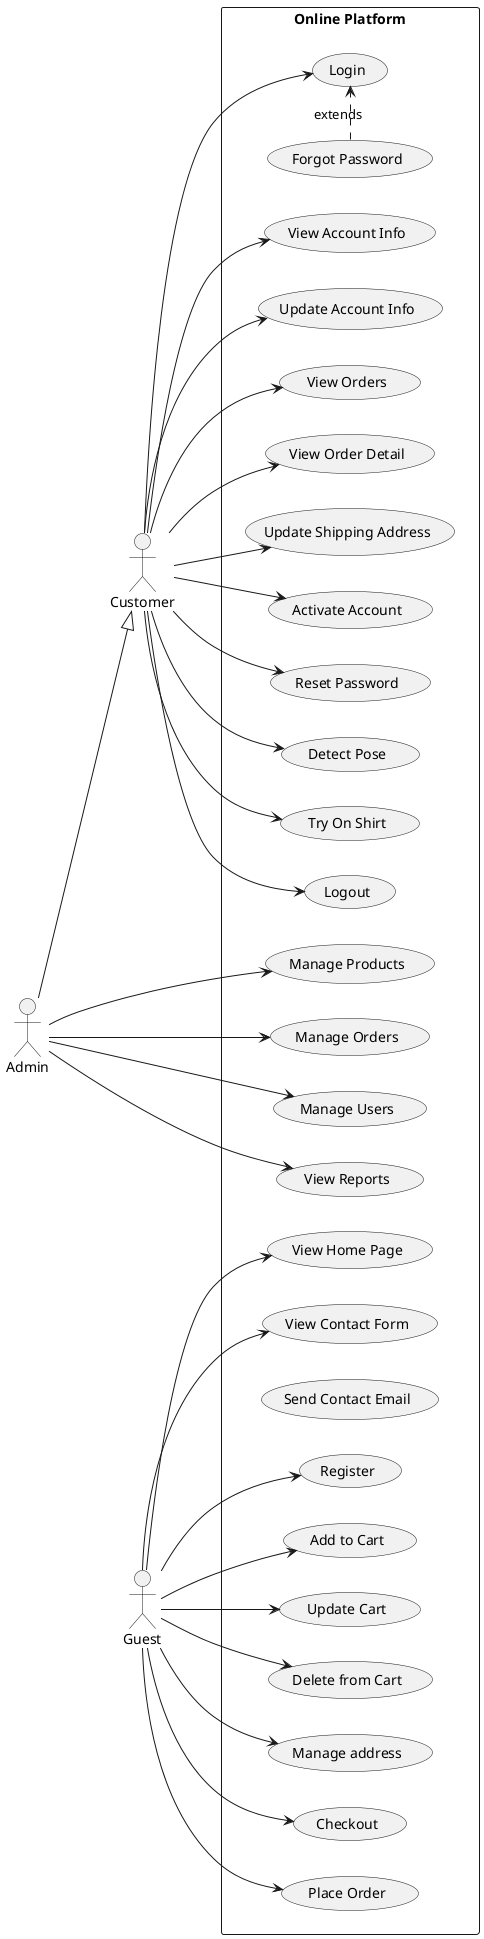 @startuml
left to right direction


actor Customer
actor Admin

Admin --|> Customer

rectangle "Online Platform" {
    together {
        (View Home Page)
        (View Contact Form)
        (Send Contact Email)
        (Register)
    }
    together {
        (Add to Cart)
        (Update Cart)
        (Delete from Cart)
        (Manage address)
        (Checkout)
        (Place Order)
    }
    together {
        (View Account Info)
        (Update Account Info)
        (View Orders)
        (View Order Detail)
        (Update Shipping Address)
        (Activate Account)
        (Reset Password)
        (Detect Pose)
        (Try On Shirt)
        (Login)
        (Logout)
        (Forgot Password)
    }
    together {
        (Manage Products)
        (Manage Orders)
        (Manage Users)
        (View Reports)
    }
}

(Forgot Password) .> (Login) : extends

Guest --> (View Home Page)
Guest --> (View Contact Form)

Guest --> (Register)
Guest --> (Add to Cart)
Guest --> (Update Cart)
Guest --> (Delete from Cart)
Guest --> (Manage address)
Guest --> (Checkout)
Guest --> (Place Order)

Customer --> (View Account Info)
Customer --> (Update Account Info)
Customer --> (View Orders)
Customer --> (View Order Detail)
Customer --> (Update Shipping Address)
Customer --> (Activate Account)
Customer --> (Reset Password)
Customer --> (Detect Pose)
Customer --> (Try On Shirt)
Customer --> (Login)
Customer --> (Logout)

Admin --> (Manage Products)
Admin --> (Manage Orders)
Admin --> (Manage Users)
Admin --> (View Reports)

@enduml